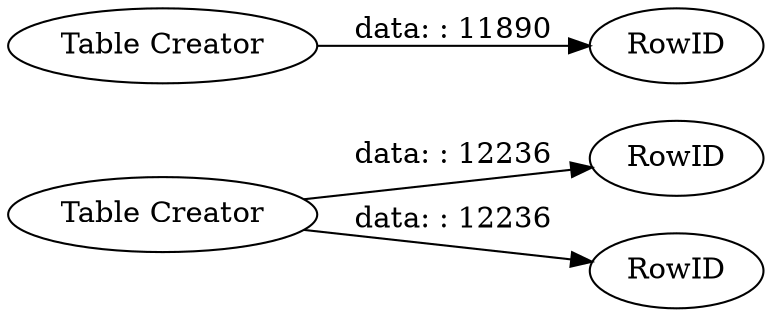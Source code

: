 digraph {
	"-6819687267843564580_1" [label="Table Creator"]
	"-6819687267843564580_4" [label=RowID]
	"-6819687267843564580_2" [label=RowID]
	"-6819687267843564580_3" [label=RowID]
	"-6819687267843564580_5" [label="Table Creator"]
	"-6819687267843564580_5" -> "-6819687267843564580_4" [label="data: : 11890"]
	"-6819687267843564580_1" -> "-6819687267843564580_3" [label="data: : 12236"]
	"-6819687267843564580_1" -> "-6819687267843564580_2" [label="data: : 12236"]
	rankdir=LR
}
